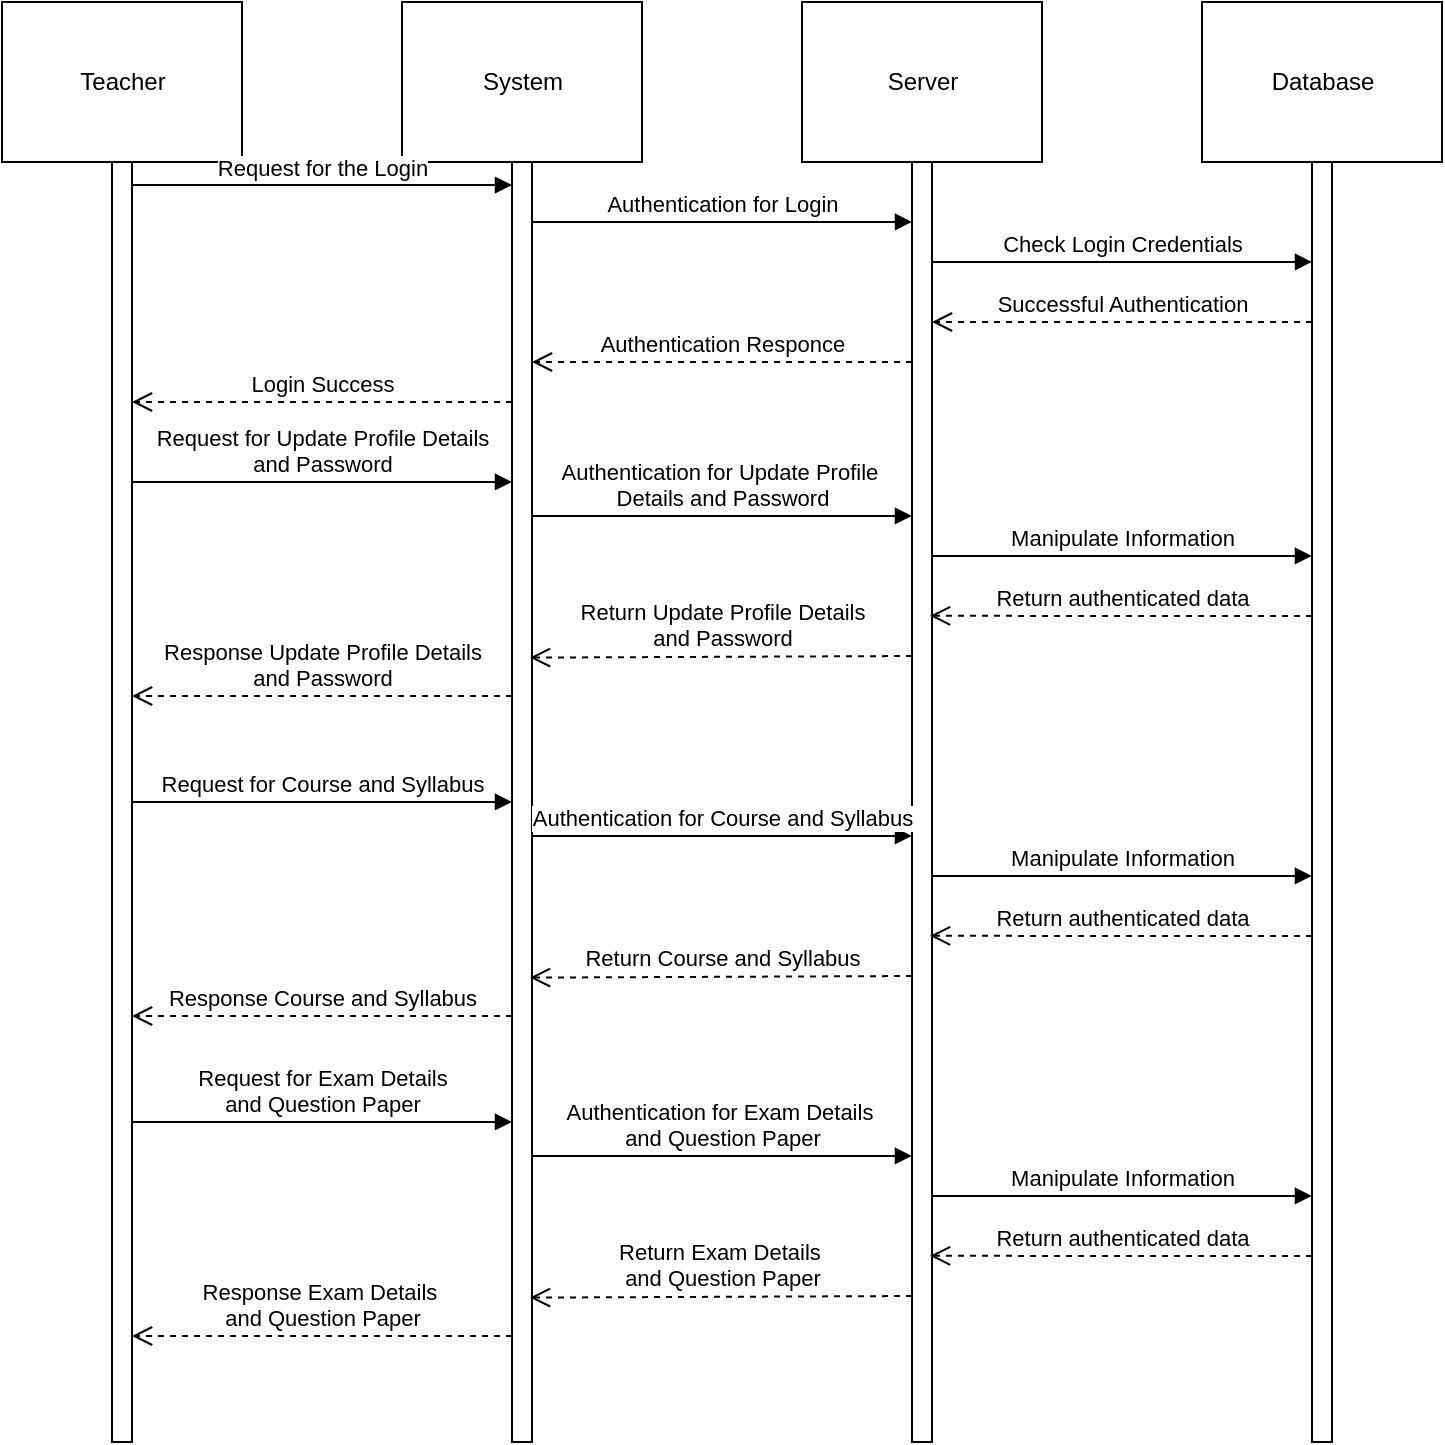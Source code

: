 <mxfile version="12.3.9" type="device" pages="1"><diagram id="AXdq54bRUuC2YWcwDPIy" name="Page-1"><mxGraphModel dx="868" dy="433" grid="1" gridSize="10" guides="1" tooltips="1" connect="1" arrows="1" fold="1" page="1" pageScale="1" pageWidth="827" pageHeight="1169" math="0" shadow="0"><root><mxCell id="0"/><mxCell id="1" parent="0"/><mxCell id="yfLqgAIRMzkHWF1X_FAu-1" value="System" style="html=1;strokeColor=#000000;" vertex="1" parent="1"><mxGeometry x="620" y="190" width="120" height="80" as="geometry"/></mxCell><mxCell id="yfLqgAIRMzkHWF1X_FAu-2" value="Teacher" style="html=1;strokeColor=#000000;" vertex="1" parent="1"><mxGeometry x="420" y="190" width="120" height="80" as="geometry"/></mxCell><mxCell id="yfLqgAIRMzkHWF1X_FAu-3" value="Server" style="html=1;strokeColor=#000000;" vertex="1" parent="1"><mxGeometry x="820" y="190" width="120" height="80" as="geometry"/></mxCell><mxCell id="yfLqgAIRMzkHWF1X_FAu-4" value="Database" style="html=1;strokeColor=#000000;" vertex="1" parent="1"><mxGeometry x="1020" y="190" width="120" height="80" as="geometry"/></mxCell><mxCell id="yfLqgAIRMzkHWF1X_FAu-5" value="" style="html=1;points=[];perimeter=orthogonalPerimeter;strokeColor=#000000;" vertex="1" parent="1"><mxGeometry x="475" y="270" width="10" height="640" as="geometry"/></mxCell><mxCell id="yfLqgAIRMzkHWF1X_FAu-6" value="" style="html=1;points=[];perimeter=orthogonalPerimeter;strokeColor=#000000;" vertex="1" parent="1"><mxGeometry x="675" y="270" width="10" height="640" as="geometry"/></mxCell><mxCell id="yfLqgAIRMzkHWF1X_FAu-7" value="" style="html=1;points=[];perimeter=orthogonalPerimeter;strokeColor=#000000;" vertex="1" parent="1"><mxGeometry x="875" y="270" width="10" height="640" as="geometry"/></mxCell><mxCell id="yfLqgAIRMzkHWF1X_FAu-8" value="" style="html=1;points=[];perimeter=orthogonalPerimeter;strokeColor=#000000;" vertex="1" parent="1"><mxGeometry x="1075" y="270" width="10" height="640" as="geometry"/></mxCell><mxCell id="yfLqgAIRMzkHWF1X_FAu-9" value="Request for the Login" style="html=1;verticalAlign=bottom;endArrow=block;entryX=0;entryY=0.018;strokeColor=#000000;entryDx=0;entryDy=0;entryPerimeter=0;exitX=1;exitY=0.018;exitDx=0;exitDy=0;exitPerimeter=0;" edge="1" parent="1" source="yfLqgAIRMzkHWF1X_FAu-5" target="yfLqgAIRMzkHWF1X_FAu-6"><mxGeometry relative="1" as="geometry"><mxPoint x="520" y="400" as="sourcePoint"/></mxGeometry></mxCell><mxCell id="yfLqgAIRMzkHWF1X_FAu-10" value="Successful Authentication" style="html=1;verticalAlign=bottom;endArrow=open;dashed=1;endSize=8;exitX=0;exitY=0.95;strokeColor=#000000;" edge="1" parent="1" target="yfLqgAIRMzkHWF1X_FAu-7"><mxGeometry relative="1" as="geometry"><mxPoint x="1005" y="350" as="targetPoint"/><mxPoint x="1075" y="350" as="sourcePoint"/></mxGeometry></mxCell><mxCell id="yfLqgAIRMzkHWF1X_FAu-11" value="Authentication for Login" style="html=1;verticalAlign=bottom;endArrow=block;entryX=0;entryY=0.018;strokeColor=#000000;entryDx=0;entryDy=0;entryPerimeter=0;exitX=1;exitY=0.018;exitDx=0;exitDy=0;exitPerimeter=0;" edge="1" parent="1"><mxGeometry relative="1" as="geometry"><mxPoint x="685" y="299.96" as="sourcePoint"/><mxPoint x="875" y="299.96" as="targetPoint"/></mxGeometry></mxCell><mxCell id="yfLqgAIRMzkHWF1X_FAu-12" value="Check Login Credentials" style="html=1;verticalAlign=bottom;endArrow=block;entryX=0;entryY=0.018;strokeColor=#000000;entryDx=0;entryDy=0;entryPerimeter=0;exitX=1;exitY=0.018;exitDx=0;exitDy=0;exitPerimeter=0;" edge="1" parent="1"><mxGeometry relative="1" as="geometry"><mxPoint x="885" y="319.96" as="sourcePoint"/><mxPoint x="1075" y="319.96" as="targetPoint"/></mxGeometry></mxCell><mxCell id="yfLqgAIRMzkHWF1X_FAu-13" value="Authentication Responce" style="html=1;verticalAlign=bottom;endArrow=open;dashed=1;endSize=8;exitX=0;exitY=0.95;strokeColor=#000000;" edge="1" parent="1" target="yfLqgAIRMzkHWF1X_FAu-6"><mxGeometry relative="1" as="geometry"><mxPoint x="685" y="372.8" as="targetPoint"/><mxPoint x="875" y="370" as="sourcePoint"/></mxGeometry></mxCell><mxCell id="yfLqgAIRMzkHWF1X_FAu-14" value="Login Success" style="html=1;verticalAlign=bottom;endArrow=open;dashed=1;endSize=8;exitX=0;exitY=0.95;strokeColor=#000000;" edge="1" parent="1"><mxGeometry relative="1" as="geometry"><mxPoint x="485" y="390" as="targetPoint"/><mxPoint x="675" y="390" as="sourcePoint"/></mxGeometry></mxCell><mxCell id="yfLqgAIRMzkHWF1X_FAu-15" value="Request for Update Profile&amp;nbsp;Details&lt;br&gt;and Password" style="html=1;verticalAlign=bottom;endArrow=block;entryX=0;entryY=0.018;strokeColor=#000000;entryDx=0;entryDy=0;entryPerimeter=0;exitX=1;exitY=0.018;exitDx=0;exitDy=0;exitPerimeter=0;" edge="1" parent="1"><mxGeometry relative="1" as="geometry"><mxPoint x="485" y="429.96" as="sourcePoint"/><mxPoint x="675" y="429.96" as="targetPoint"/></mxGeometry></mxCell><mxCell id="yfLqgAIRMzkHWF1X_FAu-16" value="Authentication for Update Profile&amp;nbsp;&lt;br&gt;Details and Password" style="html=1;verticalAlign=bottom;endArrow=block;entryX=0;entryY=0.018;strokeColor=#000000;entryDx=0;entryDy=0;entryPerimeter=0;exitX=1;exitY=0.018;exitDx=0;exitDy=0;exitPerimeter=0;" edge="1" parent="1"><mxGeometry relative="1" as="geometry"><mxPoint x="685" y="446.96" as="sourcePoint"/><mxPoint x="875" y="446.96" as="targetPoint"/><mxPoint as="offset"/></mxGeometry></mxCell><mxCell id="yfLqgAIRMzkHWF1X_FAu-17" value="Manipulate Information" style="html=1;verticalAlign=bottom;endArrow=block;entryX=0;entryY=0.018;strokeColor=#000000;entryDx=0;entryDy=0;entryPerimeter=0;exitX=1;exitY=0.018;exitDx=0;exitDy=0;exitPerimeter=0;" edge="1" parent="1"><mxGeometry relative="1" as="geometry"><mxPoint x="885" y="466.96" as="sourcePoint"/><mxPoint x="1075" y="466.96" as="targetPoint"/></mxGeometry></mxCell><mxCell id="yfLqgAIRMzkHWF1X_FAu-18" value="Return authenticated data" style="html=1;verticalAlign=bottom;endArrow=open;dashed=1;endSize=8;exitX=0;exitY=0.95;strokeColor=#000000;entryX=0.9;entryY=0.111;entryDx=0;entryDy=0;entryPerimeter=0;" edge="1" parent="1"><mxGeometry relative="1" as="geometry"><mxPoint x="884" y="496.92" as="targetPoint"/><mxPoint x="1075" y="497" as="sourcePoint"/></mxGeometry></mxCell><mxCell id="yfLqgAIRMzkHWF1X_FAu-19" value="Return Update Profile&amp;nbsp;Details&lt;br&gt;and Password" style="html=1;verticalAlign=bottom;endArrow=open;dashed=1;endSize=8;exitX=0;exitY=0.95;strokeColor=#000000;entryX=0.9;entryY=0.14;entryDx=0;entryDy=0;entryPerimeter=0;" edge="1" parent="1"><mxGeometry relative="1" as="geometry"><mxPoint x="684" y="517.8" as="targetPoint"/><mxPoint x="875" y="517" as="sourcePoint"/></mxGeometry></mxCell><mxCell id="yfLqgAIRMzkHWF1X_FAu-20" value="Response Update Profile&amp;nbsp;Details&lt;br&gt;and Password" style="html=1;verticalAlign=bottom;endArrow=open;dashed=1;endSize=8;exitX=0;exitY=0.95;strokeColor=#000000;" edge="1" parent="1"><mxGeometry relative="1" as="geometry"><mxPoint x="485" y="537" as="targetPoint"/><mxPoint x="675" y="537" as="sourcePoint"/><Array as="points"><mxPoint x="580" y="537"/></Array></mxGeometry></mxCell><mxCell id="yfLqgAIRMzkHWF1X_FAu-21" value="Request for Course and Syllabus" style="html=1;verticalAlign=bottom;endArrow=block;entryX=0;entryY=0.018;strokeColor=#000000;entryDx=0;entryDy=0;entryPerimeter=0;exitX=1;exitY=0.018;exitDx=0;exitDy=0;exitPerimeter=0;" edge="1" parent="1"><mxGeometry relative="1" as="geometry"><mxPoint x="485" y="589.96" as="sourcePoint"/><mxPoint x="675" y="589.96" as="targetPoint"/></mxGeometry></mxCell><mxCell id="yfLqgAIRMzkHWF1X_FAu-22" value="Response Course and Syllabus" style="html=1;verticalAlign=bottom;endArrow=open;dashed=1;endSize=8;exitX=0;exitY=0.95;strokeColor=#000000;" edge="1" parent="1"><mxGeometry relative="1" as="geometry"><mxPoint x="485" y="697" as="targetPoint"/><mxPoint x="675" y="697" as="sourcePoint"/><Array as="points"><mxPoint x="580" y="697"/></Array></mxGeometry></mxCell><mxCell id="yfLqgAIRMzkHWF1X_FAu-23" value="Authentication for Course and Syllabus" style="html=1;verticalAlign=bottom;endArrow=block;entryX=0;entryY=0.018;strokeColor=#000000;entryDx=0;entryDy=0;entryPerimeter=0;exitX=1;exitY=0.018;exitDx=0;exitDy=0;exitPerimeter=0;" edge="1" parent="1"><mxGeometry relative="1" as="geometry"><mxPoint x="685" y="606.96" as="sourcePoint"/><mxPoint x="875" y="606.96" as="targetPoint"/><mxPoint as="offset"/></mxGeometry></mxCell><mxCell id="yfLqgAIRMzkHWF1X_FAu-24" value="Return Course and Syllabus" style="html=1;verticalAlign=bottom;endArrow=open;dashed=1;endSize=8;exitX=0;exitY=0.95;strokeColor=#000000;entryX=0.9;entryY=0.14;entryDx=0;entryDy=0;entryPerimeter=0;" edge="1" parent="1"><mxGeometry relative="1" as="geometry"><mxPoint x="684" y="677.8" as="targetPoint"/><mxPoint x="875" y="677" as="sourcePoint"/></mxGeometry></mxCell><mxCell id="yfLqgAIRMzkHWF1X_FAu-25" value="Manipulate Information" style="html=1;verticalAlign=bottom;endArrow=block;entryX=0;entryY=0.018;strokeColor=#000000;entryDx=0;entryDy=0;entryPerimeter=0;exitX=1;exitY=0.018;exitDx=0;exitDy=0;exitPerimeter=0;" edge="1" parent="1"><mxGeometry relative="1" as="geometry"><mxPoint x="885" y="626.96" as="sourcePoint"/><mxPoint x="1075" y="626.96" as="targetPoint"/></mxGeometry></mxCell><mxCell id="yfLqgAIRMzkHWF1X_FAu-26" value="Return authenticated data" style="html=1;verticalAlign=bottom;endArrow=open;dashed=1;endSize=8;exitX=0;exitY=0.95;strokeColor=#000000;entryX=0.9;entryY=0.111;entryDx=0;entryDy=0;entryPerimeter=0;" edge="1" parent="1"><mxGeometry relative="1" as="geometry"><mxPoint x="884" y="656.92" as="targetPoint"/><mxPoint x="1075" y="657" as="sourcePoint"/></mxGeometry></mxCell><mxCell id="yfLqgAIRMzkHWF1X_FAu-27" value="Request for Exam Details &lt;br&gt;and Question Paper" style="html=1;verticalAlign=bottom;endArrow=block;entryX=0;entryY=0.018;strokeColor=#000000;entryDx=0;entryDy=0;entryPerimeter=0;exitX=1;exitY=0.018;exitDx=0;exitDy=0;exitPerimeter=0;" edge="1" parent="1"><mxGeometry relative="1" as="geometry"><mxPoint x="485" y="749.96" as="sourcePoint"/><mxPoint x="675" y="749.96" as="targetPoint"/></mxGeometry></mxCell><mxCell id="yfLqgAIRMzkHWF1X_FAu-28" value="Authentication for Exam Details&amp;nbsp;&lt;br&gt;and Question Paper" style="html=1;verticalAlign=bottom;endArrow=block;entryX=0;entryY=0.018;strokeColor=#000000;entryDx=0;entryDy=0;entryPerimeter=0;exitX=1;exitY=0.018;exitDx=0;exitDy=0;exitPerimeter=0;" edge="1" parent="1"><mxGeometry relative="1" as="geometry"><mxPoint x="685" y="766.96" as="sourcePoint"/><mxPoint x="875" y="766.96" as="targetPoint"/><mxPoint as="offset"/></mxGeometry></mxCell><mxCell id="yfLqgAIRMzkHWF1X_FAu-29" value="Manipulate Information" style="html=1;verticalAlign=bottom;endArrow=block;entryX=0;entryY=0.018;strokeColor=#000000;entryDx=0;entryDy=0;entryPerimeter=0;exitX=1;exitY=0.018;exitDx=0;exitDy=0;exitPerimeter=0;" edge="1" parent="1"><mxGeometry relative="1" as="geometry"><mxPoint x="885" y="786.96" as="sourcePoint"/><mxPoint x="1075" y="786.96" as="targetPoint"/></mxGeometry></mxCell><mxCell id="yfLqgAIRMzkHWF1X_FAu-30" value="Return authenticated data" style="html=1;verticalAlign=bottom;endArrow=open;dashed=1;endSize=8;exitX=0;exitY=0.95;strokeColor=#000000;entryX=0.9;entryY=0.111;entryDx=0;entryDy=0;entryPerimeter=0;" edge="1" parent="1"><mxGeometry relative="1" as="geometry"><mxPoint x="884" y="816.92" as="targetPoint"/><mxPoint x="1075" y="817" as="sourcePoint"/></mxGeometry></mxCell><mxCell id="yfLqgAIRMzkHWF1X_FAu-31" value="Return Exam Details&amp;nbsp;&lt;br&gt;and Question Paper" style="html=1;verticalAlign=bottom;endArrow=open;dashed=1;endSize=8;exitX=0;exitY=0.95;strokeColor=#000000;entryX=0.9;entryY=0.14;entryDx=0;entryDy=0;entryPerimeter=0;" edge="1" parent="1"><mxGeometry relative="1" as="geometry"><mxPoint x="684" y="837.8" as="targetPoint"/><mxPoint x="875" y="837" as="sourcePoint"/></mxGeometry></mxCell><mxCell id="yfLqgAIRMzkHWF1X_FAu-32" value="Response Exam Details&amp;nbsp;&lt;br&gt;and Question Paper" style="html=1;verticalAlign=bottom;endArrow=open;dashed=1;endSize=8;exitX=0;exitY=0.95;strokeColor=#000000;" edge="1" parent="1"><mxGeometry relative="1" as="geometry"><mxPoint x="485" y="857" as="targetPoint"/><mxPoint x="675" y="857" as="sourcePoint"/><Array as="points"><mxPoint x="580" y="857"/></Array></mxGeometry></mxCell></root></mxGraphModel></diagram></mxfile>